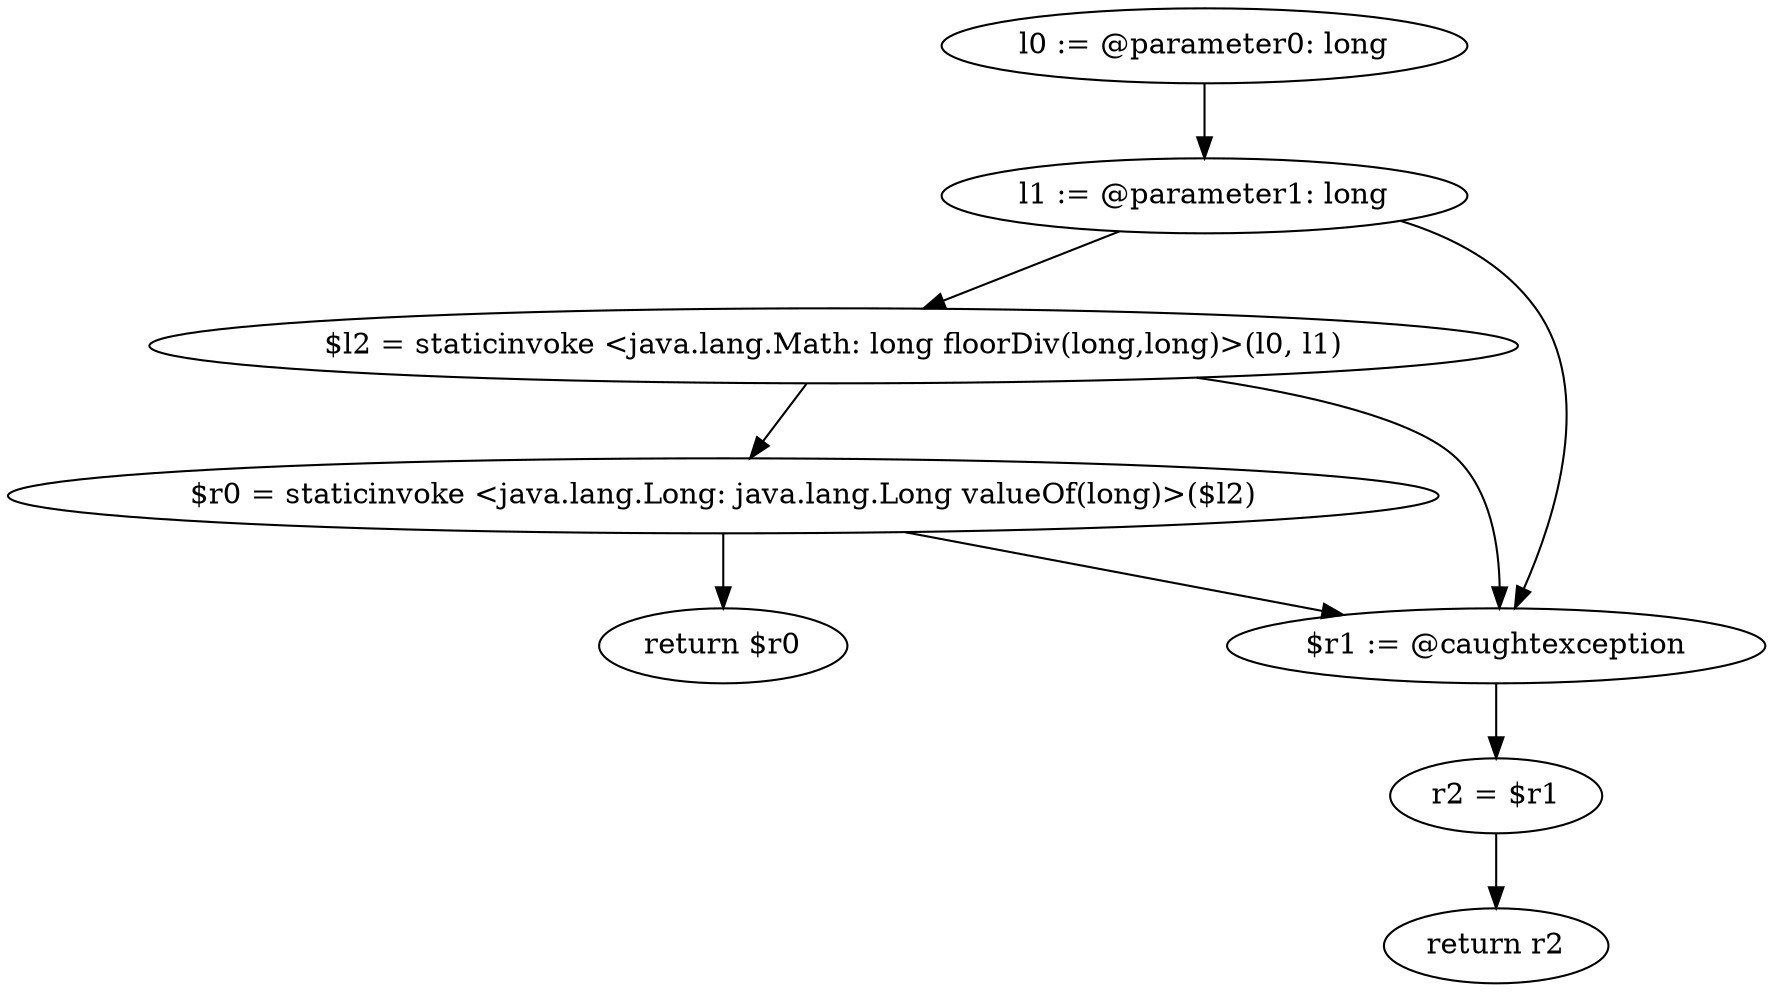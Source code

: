 digraph "unitGraph" {
    "l0 := @parameter0: long"
    "l1 := @parameter1: long"
    "$l2 = staticinvoke <java.lang.Math: long floorDiv(long,long)>(l0, l1)"
    "$r0 = staticinvoke <java.lang.Long: java.lang.Long valueOf(long)>($l2)"
    "return $r0"
    "$r1 := @caughtexception"
    "r2 = $r1"
    "return r2"
    "l0 := @parameter0: long"->"l1 := @parameter1: long";
    "l1 := @parameter1: long"->"$l2 = staticinvoke <java.lang.Math: long floorDiv(long,long)>(l0, l1)";
    "l1 := @parameter1: long"->"$r1 := @caughtexception";
    "$l2 = staticinvoke <java.lang.Math: long floorDiv(long,long)>(l0, l1)"->"$r0 = staticinvoke <java.lang.Long: java.lang.Long valueOf(long)>($l2)";
    "$l2 = staticinvoke <java.lang.Math: long floorDiv(long,long)>(l0, l1)"->"$r1 := @caughtexception";
    "$r0 = staticinvoke <java.lang.Long: java.lang.Long valueOf(long)>($l2)"->"return $r0";
    "$r0 = staticinvoke <java.lang.Long: java.lang.Long valueOf(long)>($l2)"->"$r1 := @caughtexception";
    "$r1 := @caughtexception"->"r2 = $r1";
    "r2 = $r1"->"return r2";
}
